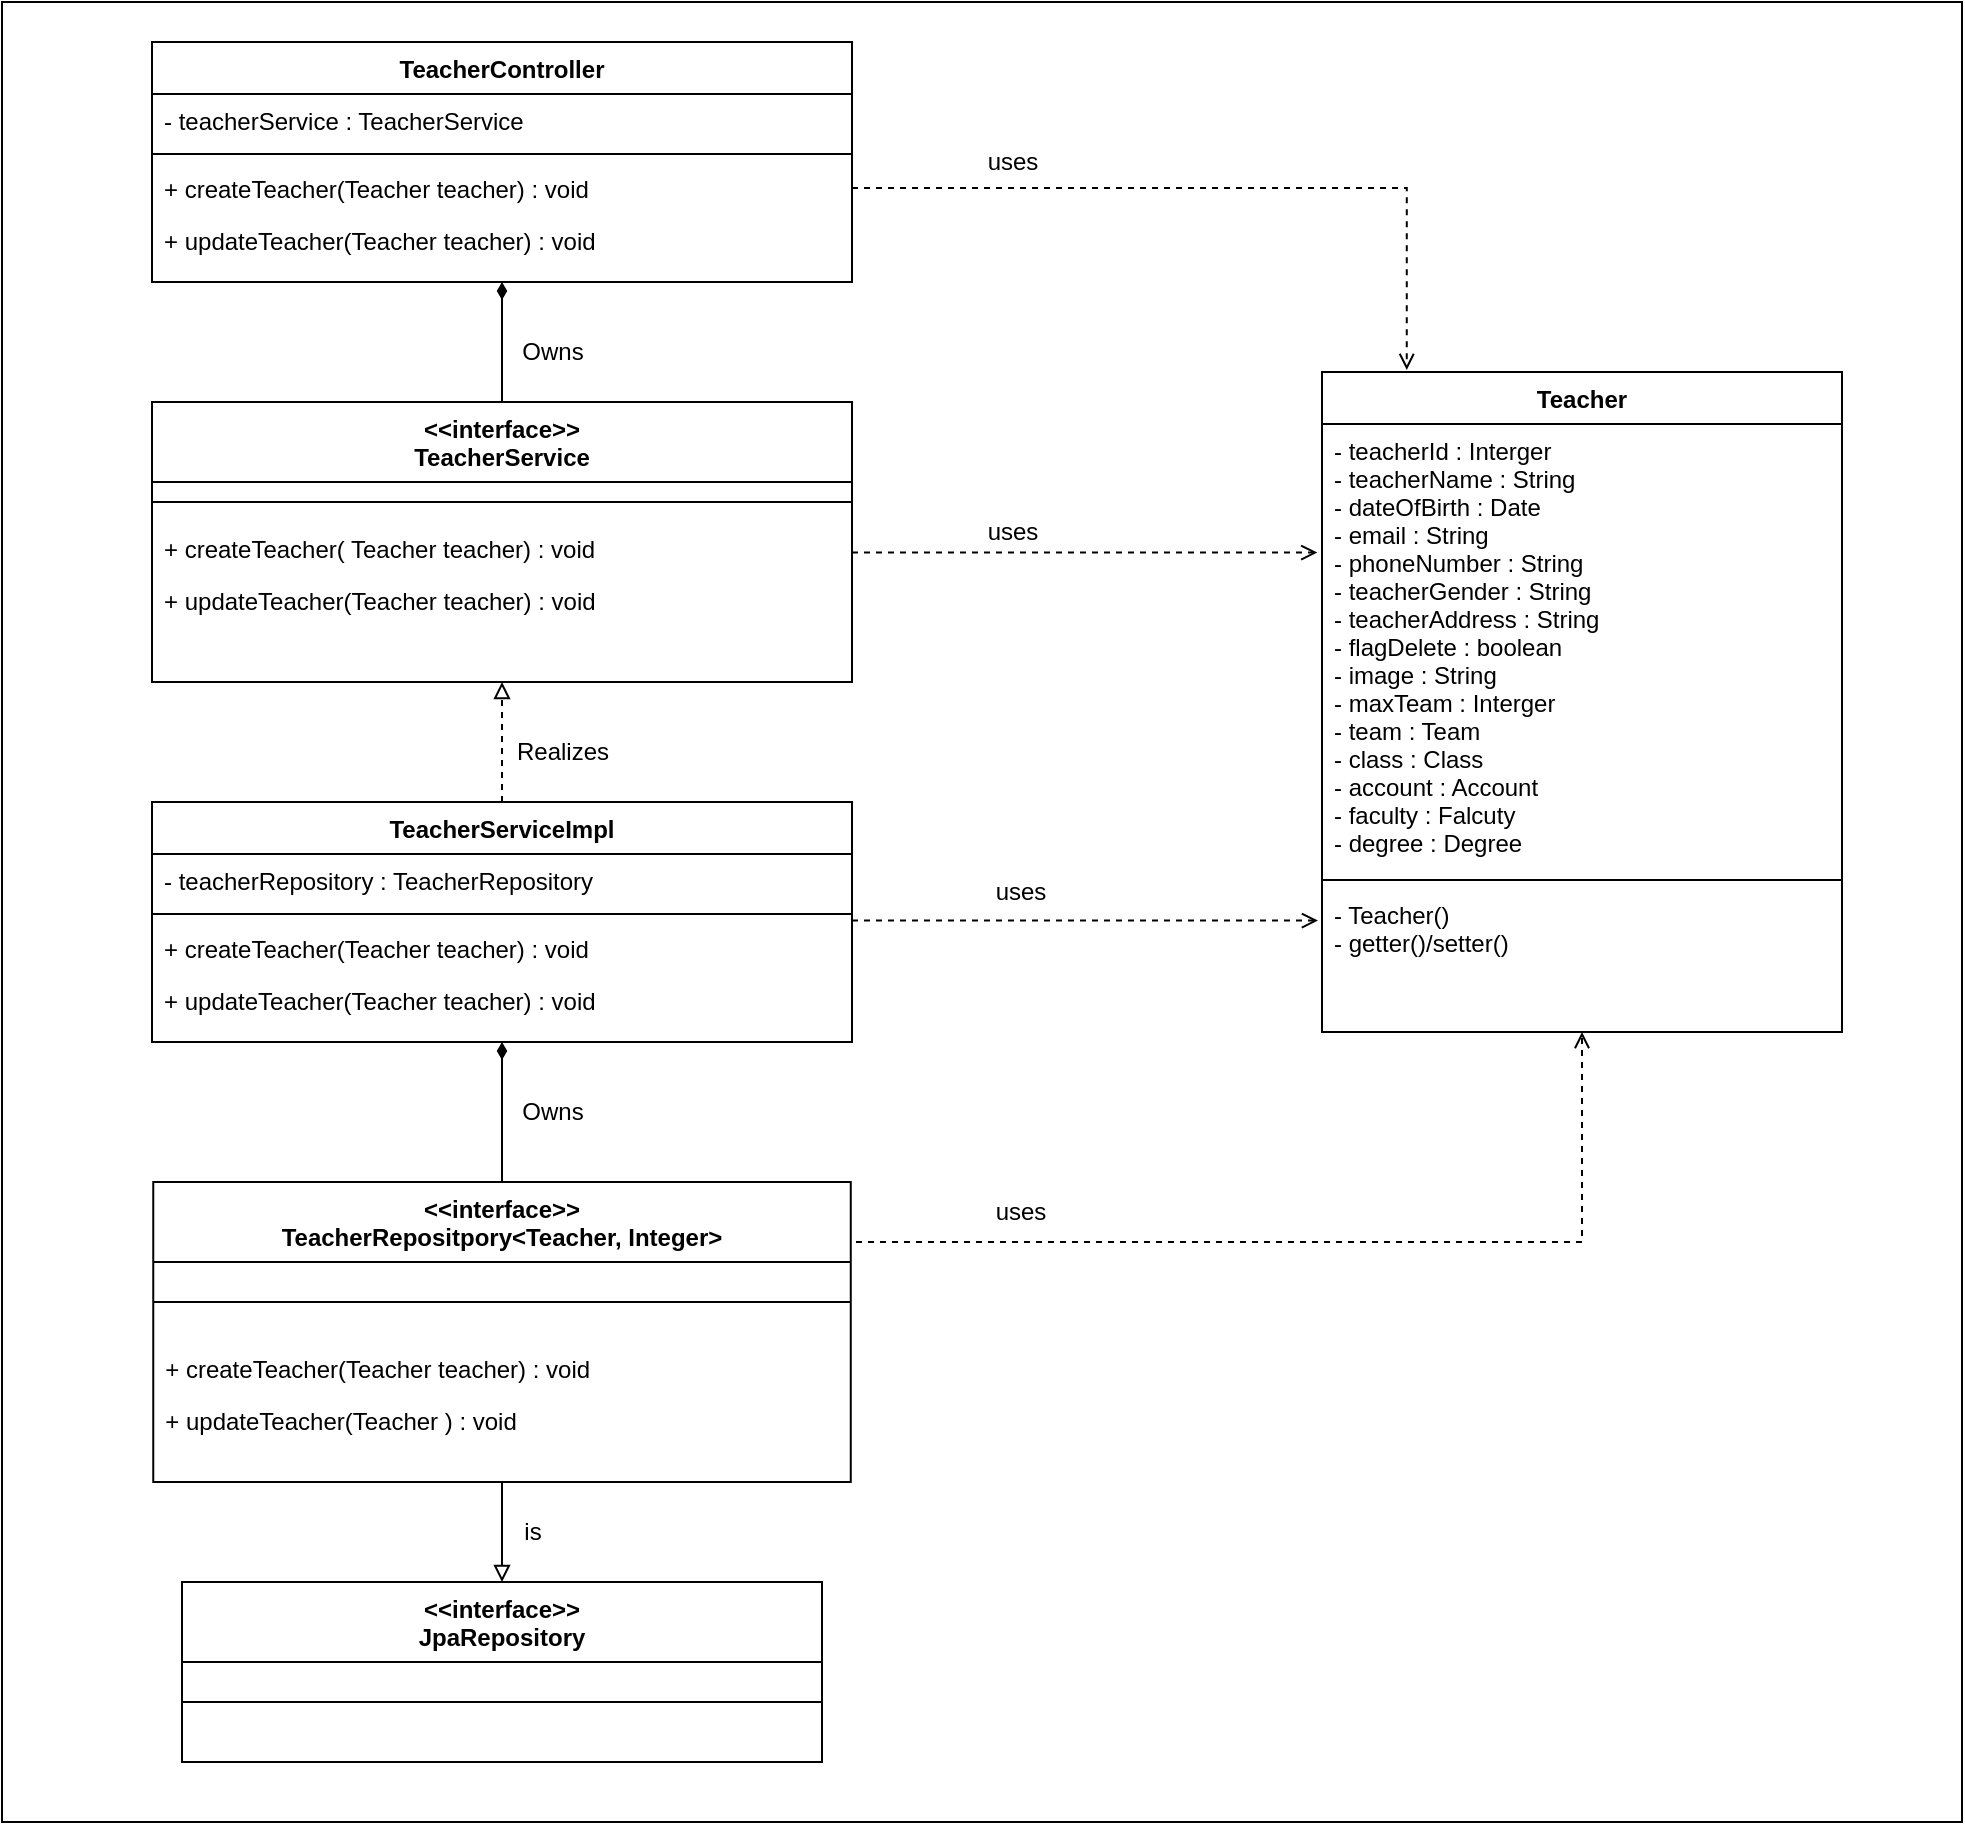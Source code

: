 <mxfile version="22.1.0" type="device">
  <diagram name="Trang-1" id="qZsesuZXTeZvNF1j6Re_">
    <mxGraphModel dx="2227" dy="765" grid="1" gridSize="10" guides="1" tooltips="1" connect="1" arrows="1" fold="1" page="1" pageScale="1" pageWidth="827" pageHeight="1169" math="0" shadow="0">
      <root>
        <mxCell id="0" />
        <mxCell id="1" parent="0" />
        <mxCell id="s3W6PVDwRBQYd5ewwMDr-9" value="" style="rounded=0;whiteSpace=wrap;html=1;" vertex="1" parent="1">
          <mxGeometry x="-70" y="100" width="980" height="910" as="geometry" />
        </mxCell>
        <mxCell id="8yLZFXFgFqGFa4ZHTfJi-31" value="TeacherController" style="swimlane;fontStyle=1;align=center;verticalAlign=top;childLayout=stackLayout;horizontal=1;startSize=26;horizontalStack=0;resizeParent=1;resizeLast=0;collapsible=1;marginBottom=0;rounded=0;shadow=0;strokeWidth=1;" parent="1" vertex="1">
          <mxGeometry x="5" y="120" width="350" height="120" as="geometry">
            <mxRectangle x="30" y="600" width="160" height="26" as="alternateBounds" />
          </mxGeometry>
        </mxCell>
        <mxCell id="8yLZFXFgFqGFa4ZHTfJi-32" value="- teacherService : TeacherService" style="text;align=left;verticalAlign=top;spacingLeft=4;spacingRight=4;overflow=hidden;rotatable=0;points=[[0,0.5],[1,0.5]];portConstraint=eastwest;rounded=0;shadow=0;html=0;" parent="8yLZFXFgFqGFa4ZHTfJi-31" vertex="1">
          <mxGeometry y="26" width="350" height="26" as="geometry" />
        </mxCell>
        <mxCell id="8yLZFXFgFqGFa4ZHTfJi-33" value="" style="line;html=1;strokeWidth=1;align=left;verticalAlign=middle;spacingTop=-1;spacingLeft=3;spacingRight=3;rotatable=0;labelPosition=right;points=[];portConstraint=eastwest;" parent="8yLZFXFgFqGFa4ZHTfJi-31" vertex="1">
          <mxGeometry y="52" width="350" height="8" as="geometry" />
        </mxCell>
        <mxCell id="8yLZFXFgFqGFa4ZHTfJi-34" value="+ createTeacher(Teacher teacher) : void " style="text;align=left;verticalAlign=top;spacingLeft=4;spacingRight=4;overflow=hidden;rotatable=0;points=[[0,0.5],[1,0.5]];portConstraint=eastwest;" parent="8yLZFXFgFqGFa4ZHTfJi-31" vertex="1">
          <mxGeometry y="60" width="350" height="26" as="geometry" />
        </mxCell>
        <mxCell id="8yLZFXFgFqGFa4ZHTfJi-35" value="+ updateTeacher(Teacher teacher) : void " style="text;align=left;verticalAlign=top;spacingLeft=4;spacingRight=4;overflow=hidden;rotatable=0;points=[[0,0.5],[1,0.5]];portConstraint=eastwest;" parent="8yLZFXFgFqGFa4ZHTfJi-31" vertex="1">
          <mxGeometry y="86" width="350" height="34" as="geometry" />
        </mxCell>
        <mxCell id="8yLZFXFgFqGFa4ZHTfJi-36" style="edgeStyle=orthogonalEdgeStyle;rounded=0;orthogonalLoop=1;jettySize=auto;html=1;entryX=0.5;entryY=1;entryDx=0;entryDy=0;endArrow=diamondThin;endFill=1;jumpSize=10;" parent="1" source="8yLZFXFgFqGFa4ZHTfJi-38" target="8yLZFXFgFqGFa4ZHTfJi-31" edge="1">
          <mxGeometry relative="1" as="geometry" />
        </mxCell>
        <mxCell id="8yLZFXFgFqGFa4ZHTfJi-37" style="edgeStyle=orthogonalEdgeStyle;rounded=0;orthogonalLoop=1;jettySize=auto;html=1;entryX=-0.009;entryY=0.287;entryDx=0;entryDy=0;entryPerimeter=0;endArrow=open;endFill=0;dashed=1;" parent="1" source="8yLZFXFgFqGFa4ZHTfJi-38" target="8yLZFXFgFqGFa4ZHTfJi-63" edge="1">
          <mxGeometry relative="1" as="geometry">
            <Array as="points">
              <mxPoint x="473" y="375" />
            </Array>
          </mxGeometry>
        </mxCell>
        <mxCell id="8yLZFXFgFqGFa4ZHTfJi-38" value="&lt;&lt;interface&gt;&gt;&#xa;TeacherService" style="swimlane;fontStyle=1;align=center;verticalAlign=top;childLayout=stackLayout;horizontal=1;startSize=40;horizontalStack=0;resizeParent=1;resizeLast=0;collapsible=1;marginBottom=0;rounded=0;shadow=0;strokeWidth=1;" parent="1" vertex="1">
          <mxGeometry x="5" y="300" width="350" height="140" as="geometry">
            <mxRectangle x="340" y="380" width="170" height="26" as="alternateBounds" />
          </mxGeometry>
        </mxCell>
        <mxCell id="8yLZFXFgFqGFa4ZHTfJi-39" value="" style="line;html=1;strokeWidth=1;align=left;verticalAlign=middle;spacingTop=-1;spacingLeft=3;spacingRight=3;rotatable=0;labelPosition=right;points=[];portConstraint=eastwest;" parent="8yLZFXFgFqGFa4ZHTfJi-38" vertex="1">
          <mxGeometry y="40" width="350" height="20" as="geometry" />
        </mxCell>
        <mxCell id="8yLZFXFgFqGFa4ZHTfJi-40" value="+ createTeacher( Teacher teacher) : void" style="text;align=left;verticalAlign=top;spacingLeft=4;spacingRight=4;overflow=hidden;rotatable=0;points=[[0,0.5],[1,0.5]];portConstraint=eastwest;" parent="8yLZFXFgFqGFa4ZHTfJi-38" vertex="1">
          <mxGeometry y="60" width="350" height="26" as="geometry" />
        </mxCell>
        <mxCell id="8yLZFXFgFqGFa4ZHTfJi-41" value="+ updateTeacher(Teacher teacher) : void " style="text;align=left;verticalAlign=top;spacingLeft=4;spacingRight=4;overflow=hidden;rotatable=0;points=[[0,0.5],[1,0.5]];portConstraint=eastwest;" parent="8yLZFXFgFqGFa4ZHTfJi-38" vertex="1">
          <mxGeometry y="86" width="350" height="26" as="geometry" />
        </mxCell>
        <mxCell id="8yLZFXFgFqGFa4ZHTfJi-42" value="Owns" style="text;html=1;align=center;verticalAlign=middle;resizable=0;points=[];autosize=1;strokeColor=none;fillColor=none;" parent="1" vertex="1">
          <mxGeometry x="180" y="260" width="50" height="30" as="geometry" />
        </mxCell>
        <mxCell id="8yLZFXFgFqGFa4ZHTfJi-43" style="edgeStyle=orthogonalEdgeStyle;rounded=0;orthogonalLoop=1;jettySize=auto;html=1;entryX=0.5;entryY=1;entryDx=0;entryDy=0;dashed=1;endArrow=block;endFill=0;" parent="1" source="8yLZFXFgFqGFa4ZHTfJi-45" target="8yLZFXFgFqGFa4ZHTfJi-38" edge="1">
          <mxGeometry relative="1" as="geometry">
            <mxPoint x="200" y="522" as="targetPoint" />
          </mxGeometry>
        </mxCell>
        <mxCell id="8yLZFXFgFqGFa4ZHTfJi-45" value="TeacherServiceImpl" style="swimlane;fontStyle=1;align=center;verticalAlign=top;childLayout=stackLayout;horizontal=1;startSize=26;horizontalStack=0;resizeParent=1;resizeLast=0;collapsible=1;marginBottom=0;rounded=0;shadow=0;strokeWidth=1;" parent="1" vertex="1">
          <mxGeometry x="5" y="500" width="350" height="120" as="geometry">
            <mxRectangle x="30" y="600" width="160" height="26" as="alternateBounds" />
          </mxGeometry>
        </mxCell>
        <mxCell id="8yLZFXFgFqGFa4ZHTfJi-46" value="- teacherRepository : TeacherRepository" style="text;align=left;verticalAlign=top;spacingLeft=4;spacingRight=4;overflow=hidden;rotatable=0;points=[[0,0.5],[1,0.5]];portConstraint=eastwest;rounded=0;shadow=0;html=0;" parent="8yLZFXFgFqGFa4ZHTfJi-45" vertex="1">
          <mxGeometry y="26" width="350" height="26" as="geometry" />
        </mxCell>
        <mxCell id="8yLZFXFgFqGFa4ZHTfJi-47" value="" style="line;html=1;strokeWidth=1;align=left;verticalAlign=middle;spacingTop=-1;spacingLeft=3;spacingRight=3;rotatable=0;labelPosition=right;points=[];portConstraint=eastwest;" parent="8yLZFXFgFqGFa4ZHTfJi-45" vertex="1">
          <mxGeometry y="52" width="350" height="8" as="geometry" />
        </mxCell>
        <mxCell id="8yLZFXFgFqGFa4ZHTfJi-48" value="+ createTeacher(Teacher teacher) : void " style="text;align=left;verticalAlign=top;spacingLeft=4;spacingRight=4;overflow=hidden;rotatable=0;points=[[0,0.5],[1,0.5]];portConstraint=eastwest;" parent="8yLZFXFgFqGFa4ZHTfJi-45" vertex="1">
          <mxGeometry y="60" width="350" height="26" as="geometry" />
        </mxCell>
        <mxCell id="8yLZFXFgFqGFa4ZHTfJi-49" value="+ updateTeacher(Teacher teacher) : void " style="text;align=left;verticalAlign=top;spacingLeft=4;spacingRight=4;overflow=hidden;rotatable=0;points=[[0,0.5],[1,0.5]];portConstraint=eastwest;" parent="8yLZFXFgFqGFa4ZHTfJi-45" vertex="1">
          <mxGeometry y="86" width="350" height="26" as="geometry" />
        </mxCell>
        <mxCell id="8yLZFXFgFqGFa4ZHTfJi-50" value="Realizes" style="text;html=1;align=center;verticalAlign=middle;resizable=0;points=[];autosize=1;strokeColor=none;fillColor=none;" parent="1" vertex="1">
          <mxGeometry x="175" y="460" width="70" height="30" as="geometry" />
        </mxCell>
        <mxCell id="8yLZFXFgFqGFa4ZHTfJi-51" style="edgeStyle=orthogonalEdgeStyle;rounded=0;orthogonalLoop=1;jettySize=auto;html=1;entryX=0.5;entryY=1;entryDx=0;entryDy=0;endArrow=diamondThin;endFill=1;" parent="1" source="8yLZFXFgFqGFa4ZHTfJi-54" target="8yLZFXFgFqGFa4ZHTfJi-45" edge="1">
          <mxGeometry relative="1" as="geometry" />
        </mxCell>
        <mxCell id="8yLZFXFgFqGFa4ZHTfJi-52" style="edgeStyle=orthogonalEdgeStyle;rounded=0;orthogonalLoop=1;jettySize=auto;html=1;entryX=0.5;entryY=0;entryDx=0;entryDy=0;endArrow=block;endFill=0;" parent="1" source="8yLZFXFgFqGFa4ZHTfJi-54" target="8yLZFXFgFqGFa4ZHTfJi-59" edge="1">
          <mxGeometry relative="1" as="geometry" />
        </mxCell>
        <mxCell id="8yLZFXFgFqGFa4ZHTfJi-54" value="&lt;&lt;interface&gt;&gt;&#xa;TeacherRepositpory&lt;Teacher, Integer&gt;" style="swimlane;fontStyle=1;align=center;verticalAlign=top;childLayout=stackLayout;horizontal=1;startSize=40;horizontalStack=0;resizeParent=1;resizeLast=0;collapsible=1;marginBottom=0;rounded=0;shadow=0;strokeWidth=1;" parent="1" vertex="1">
          <mxGeometry x="5.63" y="690" width="348.75" height="150" as="geometry">
            <mxRectangle x="340" y="380" width="170" height="26" as="alternateBounds" />
          </mxGeometry>
        </mxCell>
        <mxCell id="8yLZFXFgFqGFa4ZHTfJi-55" value="" style="line;html=1;strokeWidth=1;align=left;verticalAlign=middle;spacingTop=-1;spacingLeft=3;spacingRight=3;rotatable=0;labelPosition=right;points=[];portConstraint=eastwest;" parent="8yLZFXFgFqGFa4ZHTfJi-54" vertex="1">
          <mxGeometry y="40" width="348.75" height="40" as="geometry" />
        </mxCell>
        <mxCell id="8yLZFXFgFqGFa4ZHTfJi-56" value="+ createTeacher(Teacher teacher) : void " style="text;align=left;verticalAlign=top;spacingLeft=4;spacingRight=4;overflow=hidden;rotatable=0;points=[[0,0.5],[1,0.5]];portConstraint=eastwest;" parent="8yLZFXFgFqGFa4ZHTfJi-54" vertex="1">
          <mxGeometry y="80" width="348.75" height="26" as="geometry" />
        </mxCell>
        <mxCell id="8yLZFXFgFqGFa4ZHTfJi-57" value="+ updateTeacher(Teacher ) : void " style="text;align=left;verticalAlign=top;spacingLeft=4;spacingRight=4;overflow=hidden;rotatable=0;points=[[0,0.5],[1,0.5]];portConstraint=eastwest;" parent="8yLZFXFgFqGFa4ZHTfJi-54" vertex="1">
          <mxGeometry y="106" width="348.75" height="26" as="geometry" />
        </mxCell>
        <mxCell id="8yLZFXFgFqGFa4ZHTfJi-58" value="Owns" style="text;html=1;align=center;verticalAlign=middle;resizable=0;points=[];autosize=1;strokeColor=none;fillColor=none;" parent="1" vertex="1">
          <mxGeometry x="180" y="640" width="50" height="30" as="geometry" />
        </mxCell>
        <mxCell id="8yLZFXFgFqGFa4ZHTfJi-59" value="&lt;&lt;interface&gt;&gt;&#xa;JpaRepository" style="swimlane;fontStyle=1;align=center;verticalAlign=top;childLayout=stackLayout;horizontal=1;startSize=40;horizontalStack=0;resizeParent=1;resizeLast=0;collapsible=1;marginBottom=0;rounded=0;shadow=0;strokeWidth=1;" parent="1" vertex="1">
          <mxGeometry x="20" y="890" width="320" height="90" as="geometry">
            <mxRectangle x="340" y="380" width="170" height="26" as="alternateBounds" />
          </mxGeometry>
        </mxCell>
        <mxCell id="8yLZFXFgFqGFa4ZHTfJi-60" value="" style="line;html=1;strokeWidth=1;align=left;verticalAlign=middle;spacingTop=-1;spacingLeft=3;spacingRight=3;rotatable=0;labelPosition=right;points=[];portConstraint=eastwest;" parent="8yLZFXFgFqGFa4ZHTfJi-59" vertex="1">
          <mxGeometry y="40" width="320" height="40" as="geometry" />
        </mxCell>
        <mxCell id="8yLZFXFgFqGFa4ZHTfJi-61" value="is" style="text;html=1;align=center;verticalAlign=middle;resizable=0;points=[];autosize=1;strokeColor=none;fillColor=none;" parent="1" vertex="1">
          <mxGeometry x="180" y="850" width="30" height="30" as="geometry" />
        </mxCell>
        <mxCell id="8yLZFXFgFqGFa4ZHTfJi-62" value="Teacher" style="swimlane;fontStyle=1;align=center;verticalAlign=top;childLayout=stackLayout;horizontal=1;startSize=26;horizontalStack=0;resizeParent=1;resizeLast=0;collapsible=1;marginBottom=0;rounded=0;shadow=0;strokeWidth=1;" parent="1" vertex="1">
          <mxGeometry x="590" y="285" width="260" height="330" as="geometry">
            <mxRectangle x="30" y="600" width="160" height="26" as="alternateBounds" />
          </mxGeometry>
        </mxCell>
        <mxCell id="8yLZFXFgFqGFa4ZHTfJi-63" value="- teacherId : Interger&#xa;- teacherName : String&#xa;- dateOfBirth : Date&#xa;- email : String&#xa;- phoneNumber : String&#xa;- teacherGender : String&#xa;- teacherAddress : String&#xa;- flagDelete : boolean &#xa;- image : String&#xa;- maxTeam : Interger&#xa;- team : Team&#xa;- class : Class&#xa;- account : Account &#xa;- faculty : Falcuty&#xa;- degree : Degree&#xa;" style="text;align=left;verticalAlign=top;spacingLeft=4;spacingRight=4;overflow=hidden;rotatable=0;points=[[0,0.5],[1,0.5]];portConstraint=eastwest;rounded=0;shadow=0;html=0;" parent="8yLZFXFgFqGFa4ZHTfJi-62" vertex="1">
          <mxGeometry y="26" width="260" height="224" as="geometry" />
        </mxCell>
        <mxCell id="8yLZFXFgFqGFa4ZHTfJi-64" value="" style="line;html=1;strokeWidth=1;align=left;verticalAlign=middle;spacingTop=-1;spacingLeft=3;spacingRight=3;rotatable=0;labelPosition=right;points=[];portConstraint=eastwest;" parent="8yLZFXFgFqGFa4ZHTfJi-62" vertex="1">
          <mxGeometry y="250" width="260" height="8" as="geometry" />
        </mxCell>
        <mxCell id="8yLZFXFgFqGFa4ZHTfJi-65" value="- Teacher()&#xa;- getter()/setter()" style="text;align=left;verticalAlign=top;spacingLeft=4;spacingRight=4;overflow=hidden;rotatable=0;points=[[0,0.5],[1,0.5]];portConstraint=eastwest;rounded=0;shadow=0;html=0;" parent="8yLZFXFgFqGFa4ZHTfJi-62" vertex="1">
          <mxGeometry y="258" width="260" height="72" as="geometry" />
        </mxCell>
        <mxCell id="8yLZFXFgFqGFa4ZHTfJi-78" style="edgeStyle=orthogonalEdgeStyle;rounded=0;orthogonalLoop=1;jettySize=auto;html=1;entryX=0.163;entryY=-0.003;entryDx=0;entryDy=0;entryPerimeter=0;dashed=1;endArrow=open;endFill=0;" parent="1" source="8yLZFXFgFqGFa4ZHTfJi-34" target="8yLZFXFgFqGFa4ZHTfJi-62" edge="1">
          <mxGeometry relative="1" as="geometry" />
        </mxCell>
        <mxCell id="8yLZFXFgFqGFa4ZHTfJi-80" value="uses" style="text;html=1;align=center;verticalAlign=middle;resizable=0;points=[];autosize=1;strokeColor=none;fillColor=none;" parent="1" vertex="1">
          <mxGeometry x="414" y="530" width="50" height="30" as="geometry" />
        </mxCell>
        <mxCell id="8yLZFXFgFqGFa4ZHTfJi-81" value="uses" style="text;html=1;align=center;verticalAlign=middle;resizable=0;points=[];autosize=1;strokeColor=none;fillColor=none;" parent="1" vertex="1">
          <mxGeometry x="410" y="350" width="50" height="30" as="geometry" />
        </mxCell>
        <mxCell id="8yLZFXFgFqGFa4ZHTfJi-82" value="uses" style="text;html=1;align=center;verticalAlign=middle;resizable=0;points=[];autosize=1;strokeColor=none;fillColor=none;" parent="1" vertex="1">
          <mxGeometry x="410" y="165" width="50" height="30" as="geometry" />
        </mxCell>
        <mxCell id="s3W6PVDwRBQYd5ewwMDr-6" style="edgeStyle=orthogonalEdgeStyle;rounded=0;orthogonalLoop=1;jettySize=auto;html=1;entryX=-0.009;entryY=0.287;entryDx=0;entryDy=0;entryPerimeter=0;endArrow=open;endFill=0;dashed=1;" edge="1" parent="1">
          <mxGeometry relative="1" as="geometry">
            <mxPoint x="355" y="559.26" as="sourcePoint" />
            <mxPoint x="588" y="559.26" as="targetPoint" />
            <Array as="points">
              <mxPoint x="473" y="559.26" />
            </Array>
          </mxGeometry>
        </mxCell>
        <mxCell id="s3W6PVDwRBQYd5ewwMDr-7" style="edgeStyle=orthogonalEdgeStyle;rounded=0;orthogonalLoop=1;jettySize=auto;html=1;endArrow=open;endFill=0;dashed=1;entryX=0.5;entryY=1;entryDx=0;entryDy=0;" edge="1" parent="1" target="8yLZFXFgFqGFa4ZHTfJi-62">
          <mxGeometry relative="1" as="geometry">
            <mxPoint x="357" y="720" as="sourcePoint" />
            <mxPoint x="590" y="590" as="targetPoint" />
            <Array as="points">
              <mxPoint x="720" y="720" />
            </Array>
          </mxGeometry>
        </mxCell>
        <mxCell id="s3W6PVDwRBQYd5ewwMDr-8" value="uses" style="text;html=1;align=center;verticalAlign=middle;resizable=0;points=[];autosize=1;strokeColor=none;fillColor=none;" vertex="1" parent="1">
          <mxGeometry x="414" y="690" width="50" height="30" as="geometry" />
        </mxCell>
      </root>
    </mxGraphModel>
  </diagram>
</mxfile>
